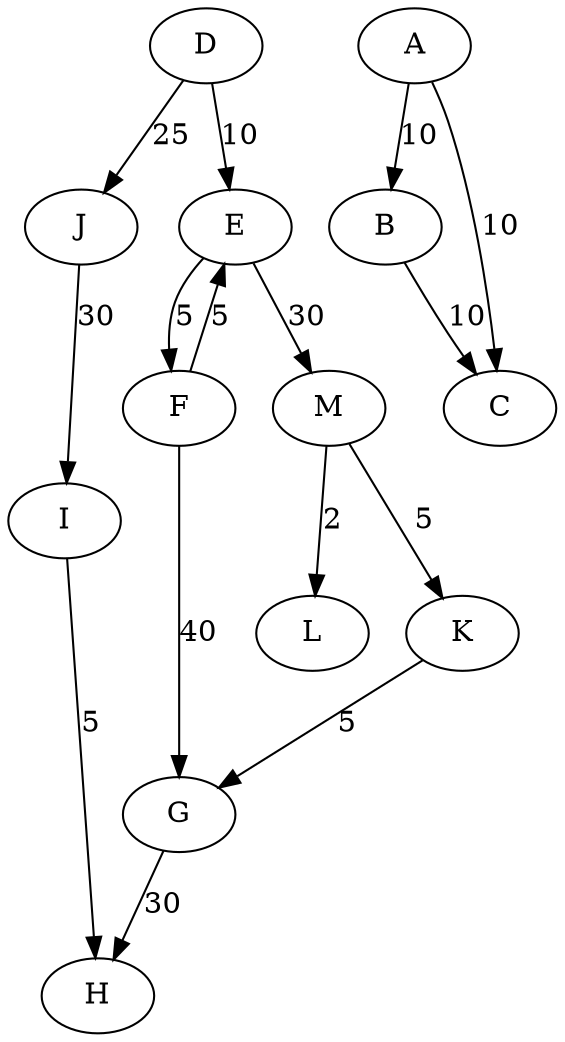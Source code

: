 digraph {
    M -> L [label="2"];
    M -> K [label="5"];
    K -> G [label="5"];
    J -> I [label="30"];
    I -> H [label="5"];
    G -> H [label="30"];
    F -> E [label="5"];
    F -> G [label="40"];
    E -> F [label="5"];
    E -> M [label="30"];
    D -> E [label="10"];
    D -> J [label="25"];
    B -> C [label="10"];
    A -> B [label="10"];
    A -> C [label="10"];
}
